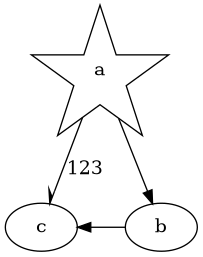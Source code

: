 @startuml

digraph G {
    #node [shape=plaintext];
    #edge [style="invis"];

    a [shape="star"]
    a -> c [arrowhead=rvee label="123"];
    a -> b;
    b -> c [constraint=false];
}

@enduml